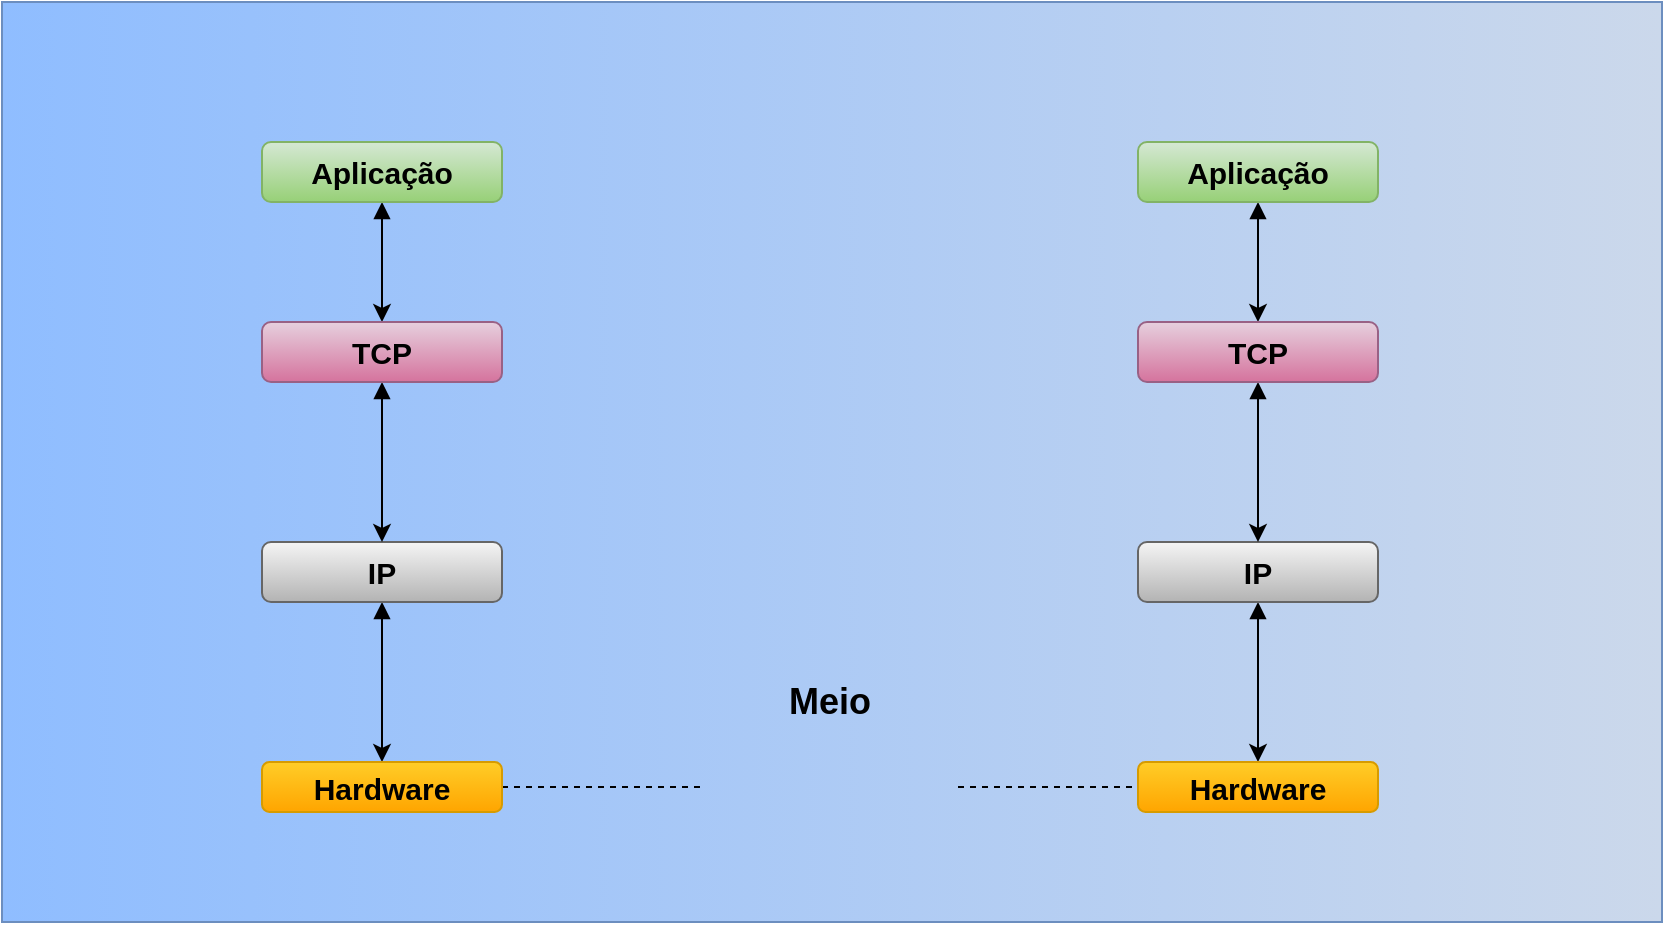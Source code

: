 <mxfile version="14.6.6" type="device"><diagram id="57DQYaDSsPKP9bFPQBsl" name="Page-1"><mxGraphModel dx="868" dy="565" grid="1" gridSize="10" guides="1" tooltips="1" connect="1" arrows="1" fold="1" page="1" pageScale="1" pageWidth="1100" pageHeight="850" math="0" shadow="0"><root><mxCell id="0"/><mxCell id="1" parent="0"/><mxCell id="NE7IP8X0UFOcVF2E3c3L-45" value="" style="rounded=0;whiteSpace=wrap;html=1;fontSize=15;strokeColor=#6c8ebf;gradientDirection=west;gradientColor=#8FBDFF;fillColor=#CBD8EB;" parent="1" vertex="1"><mxGeometry x="130" y="50" width="830" height="460" as="geometry"/></mxCell><mxCell id="NE7IP8X0UFOcVF2E3c3L-16" style="edgeStyle=none;rounded=0;orthogonalLoop=1;jettySize=auto;html=1;exitX=0.5;exitY=1;exitDx=0;exitDy=0;entryX=0.5;entryY=0;entryDx=0;entryDy=0;fontSize=15;startArrow=block;startFill=1;" parent="1" source="NE7IP8X0UFOcVF2E3c3L-4" target="NE7IP8X0UFOcVF2E3c3L-5" edge="1"><mxGeometry relative="1" as="geometry"/></mxCell><mxCell id="NE7IP8X0UFOcVF2E3c3L-4" value="IP" style="rounded=1;whiteSpace=wrap;html=1;fontStyle=1;fontSize=15;gradientColor=#b3b3b3;fillColor=#f5f5f5;strokeColor=#666666;" parent="1" vertex="1"><mxGeometry x="260" y="320" width="120" height="30" as="geometry"/></mxCell><mxCell id="NE7IP8X0UFOcVF2E3c3L-21" style="edgeStyle=none;rounded=0;orthogonalLoop=1;jettySize=auto;html=1;exitX=1;exitY=0.5;exitDx=0;exitDy=0;fontSize=15;startArrow=none;startFill=0;dashed=1;endArrow=none;endFill=0;" parent="1" source="NE7IP8X0UFOcVF2E3c3L-5" target="NE7IP8X0UFOcVF2E3c3L-20" edge="1"><mxGeometry relative="1" as="geometry"/></mxCell><mxCell id="NE7IP8X0UFOcVF2E3c3L-5" value="Hardware" style="rounded=1;whiteSpace=wrap;html=1;fontStyle=1;fontSize=15;gradientColor=#ffa500;fillColor=#ffcd28;strokeColor=#d79b00;" parent="1" vertex="1"><mxGeometry x="260" y="430" width="120" height="25" as="geometry"/></mxCell><mxCell id="NE7IP8X0UFOcVF2E3c3L-12" style="edgeStyle=orthogonalEdgeStyle;rounded=0;orthogonalLoop=1;jettySize=auto;html=1;exitX=0.5;exitY=1;exitDx=0;exitDy=0;entryX=0.5;entryY=0;entryDx=0;entryDy=0;fontSize=15;startArrow=block;startFill=1;" parent="1" source="NE7IP8X0UFOcVF2E3c3L-10" target="NE7IP8X0UFOcVF2E3c3L-11" edge="1"><mxGeometry relative="1" as="geometry"/></mxCell><mxCell id="NE7IP8X0UFOcVF2E3c3L-10" value="Aplicação" style="rounded=1;whiteSpace=wrap;html=1;fontStyle=1;fontSize=15;gradientColor=#97d077;fillColor=#d5e8d4;strokeColor=#82b366;" parent="1" vertex="1"><mxGeometry x="260" y="120" width="120" height="30" as="geometry"/></mxCell><mxCell id="NE7IP8X0UFOcVF2E3c3L-15" style="edgeStyle=none;rounded=0;orthogonalLoop=1;jettySize=auto;html=1;exitX=0.5;exitY=1;exitDx=0;exitDy=0;entryX=0.5;entryY=0;entryDx=0;entryDy=0;fontSize=15;startArrow=block;startFill=1;" parent="1" source="NE7IP8X0UFOcVF2E3c3L-11" target="NE7IP8X0UFOcVF2E3c3L-4" edge="1"><mxGeometry relative="1" as="geometry"/></mxCell><mxCell id="NE7IP8X0UFOcVF2E3c3L-11" value="TCP" style="rounded=1;whiteSpace=wrap;html=1;fontStyle=1;fontSize=15;gradientColor=#d5739d;fillColor=#e6d0de;strokeColor=#996185;" parent="1" vertex="1"><mxGeometry x="260" y="210" width="120" height="30" as="geometry"/></mxCell><mxCell id="NE7IP8X0UFOcVF2E3c3L-44" style="edgeStyle=none;rounded=0;orthogonalLoop=1;jettySize=auto;html=1;entryX=0;entryY=0.5;entryDx=0;entryDy=0;fontSize=15;startArrow=none;startFill=0;dashed=1;endArrow=none;endFill=0;" parent="1" source="NE7IP8X0UFOcVF2E3c3L-20" target="NE7IP8X0UFOcVF2E3c3L-39" edge="1"><mxGeometry relative="1" as="geometry"/></mxCell><mxCell id="NE7IP8X0UFOcVF2E3c3L-20" value="" style="shape=image;html=1;verticalAlign=top;verticalLabelPosition=bottom;labelBackgroundColor=#ffffff;imageAspect=0;aspect=fixed;image=https://cdn2.iconfinder.com/data/icons/shopping-elements-6/64/22-Flash_Sale_and_Thunder-128.png;fontSize=15;rotation=90;" parent="1" vertex="1"><mxGeometry x="480" y="378.5" width="128" height="128" as="geometry"/></mxCell><mxCell id="NE7IP8X0UFOcVF2E3c3L-37" style="edgeStyle=none;rounded=0;orthogonalLoop=1;jettySize=auto;html=1;exitX=0.5;exitY=1;exitDx=0;exitDy=0;entryX=0.5;entryY=0;entryDx=0;entryDy=0;fontSize=15;startArrow=block;startFill=1;" parent="1" source="NE7IP8X0UFOcVF2E3c3L-38" target="NE7IP8X0UFOcVF2E3c3L-39" edge="1"><mxGeometry relative="1" as="geometry"/></mxCell><mxCell id="NE7IP8X0UFOcVF2E3c3L-38" value="IP" style="rounded=1;whiteSpace=wrap;html=1;fontStyle=1;fontSize=15;gradientColor=#b3b3b3;fillColor=#f5f5f5;strokeColor=#666666;" parent="1" vertex="1"><mxGeometry x="698" y="320" width="120" height="30" as="geometry"/></mxCell><mxCell id="NE7IP8X0UFOcVF2E3c3L-39" value="Hardware" style="rounded=1;whiteSpace=wrap;html=1;fontStyle=1;fontSize=15;gradientColor=#ffa500;fillColor=#ffcd28;strokeColor=#d79b00;" parent="1" vertex="1"><mxGeometry x="698" y="430" width="120" height="25" as="geometry"/></mxCell><mxCell id="NE7IP8X0UFOcVF2E3c3L-40" style="edgeStyle=orthogonalEdgeStyle;rounded=0;orthogonalLoop=1;jettySize=auto;html=1;exitX=0.5;exitY=1;exitDx=0;exitDy=0;entryX=0.5;entryY=0;entryDx=0;entryDy=0;fontSize=15;startArrow=block;startFill=1;" parent="1" source="NE7IP8X0UFOcVF2E3c3L-41" target="NE7IP8X0UFOcVF2E3c3L-43" edge="1"><mxGeometry relative="1" as="geometry"/></mxCell><mxCell id="NE7IP8X0UFOcVF2E3c3L-41" value="Aplicação" style="rounded=1;whiteSpace=wrap;html=1;fontStyle=1;fontSize=15;gradientColor=#97d077;fillColor=#d5e8d4;strokeColor=#82b366;" parent="1" vertex="1"><mxGeometry x="698" y="120" width="120" height="30" as="geometry"/></mxCell><mxCell id="NE7IP8X0UFOcVF2E3c3L-42" style="edgeStyle=none;rounded=0;orthogonalLoop=1;jettySize=auto;html=1;exitX=0.5;exitY=1;exitDx=0;exitDy=0;entryX=0.5;entryY=0;entryDx=0;entryDy=0;fontSize=15;startArrow=block;startFill=1;" parent="1" source="NE7IP8X0UFOcVF2E3c3L-43" target="NE7IP8X0UFOcVF2E3c3L-38" edge="1"><mxGeometry relative="1" as="geometry"/></mxCell><mxCell id="NE7IP8X0UFOcVF2E3c3L-43" value="TCP" style="rounded=1;whiteSpace=wrap;html=1;fontStyle=1;fontSize=15;gradientColor=#d5739d;fillColor=#e6d0de;strokeColor=#996185;" parent="1" vertex="1"><mxGeometry x="698" y="210" width="120" height="30" as="geometry"/></mxCell><mxCell id="NE7IP8X0UFOcVF2E3c3L-46" value="Meio" style="text;html=1;strokeColor=none;fillColor=none;align=center;verticalAlign=middle;whiteSpace=wrap;rounded=0;fontSize=18;fontStyle=1" parent="1" vertex="1"><mxGeometry x="524" y="390" width="40" height="20" as="geometry"/></mxCell></root></mxGraphModel></diagram></mxfile>